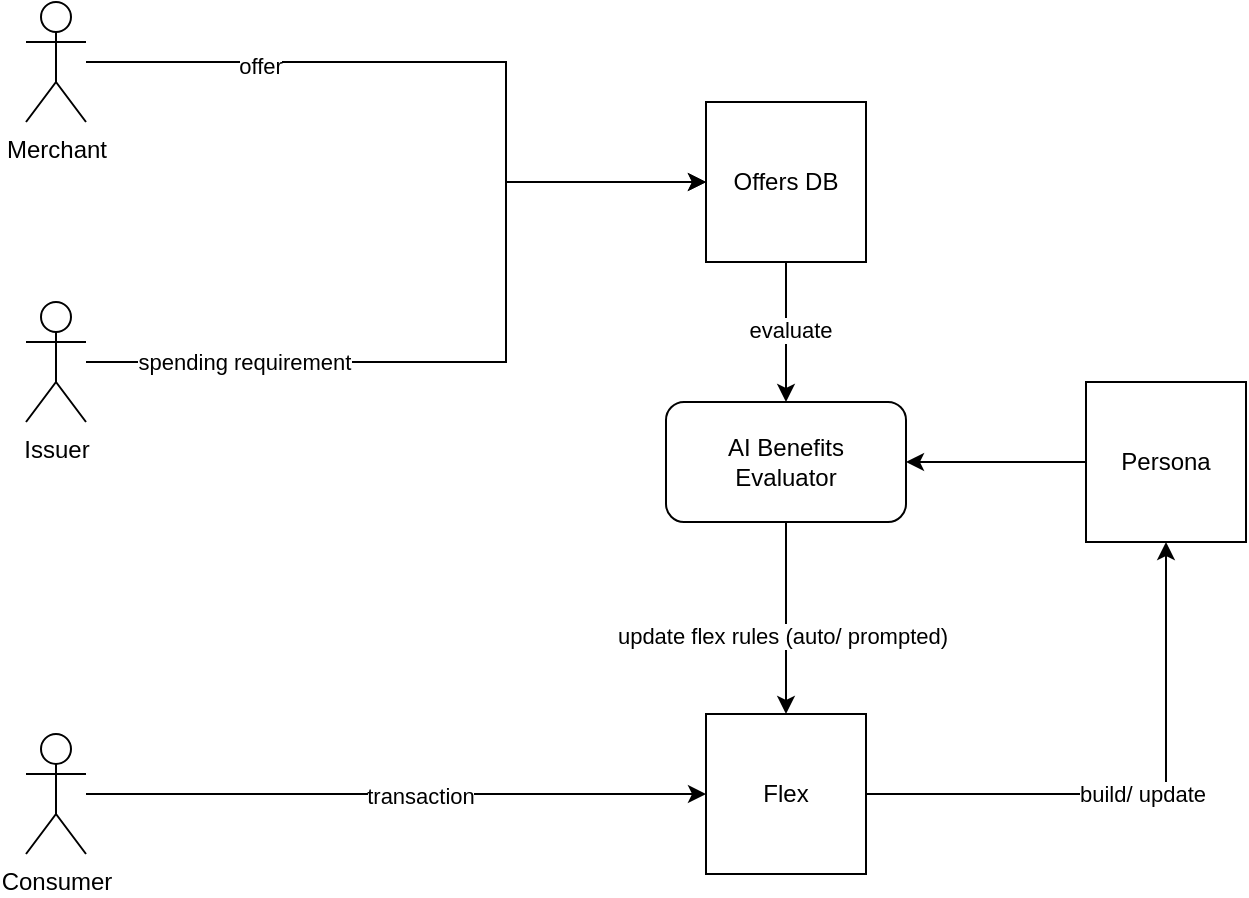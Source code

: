 <mxfile version="22.1.11" type="github">
  <diagram name="Page-1" id="Y_bxia6E-b9aS1y8KWXX">
    <mxGraphModel dx="954" dy="584" grid="1" gridSize="10" guides="1" tooltips="1" connect="1" arrows="1" fold="1" page="1" pageScale="1" pageWidth="827" pageHeight="1169" math="0" shadow="0">
      <root>
        <mxCell id="0" />
        <mxCell id="1" parent="0" />
        <mxCell id="6Z8FLBTKVO4txS5Z3-iQ-18" style="edgeStyle=orthogonalEdgeStyle;rounded=0;orthogonalLoop=1;jettySize=auto;html=1;entryX=1;entryY=0.5;entryDx=0;entryDy=0;" edge="1" parent="1" source="6Z8FLBTKVO4txS5Z3-iQ-1" target="6Z8FLBTKVO4txS5Z3-iQ-16">
          <mxGeometry relative="1" as="geometry" />
        </mxCell>
        <mxCell id="6Z8FLBTKVO4txS5Z3-iQ-1" value="Persona" style="whiteSpace=wrap;html=1;aspect=fixed;" vertex="1" parent="1">
          <mxGeometry x="570" y="290" width="80" height="80" as="geometry" />
        </mxCell>
        <mxCell id="6Z8FLBTKVO4txS5Z3-iQ-17" style="edgeStyle=orthogonalEdgeStyle;rounded=0;orthogonalLoop=1;jettySize=auto;html=1;exitX=0.5;exitY=1;exitDx=0;exitDy=0;entryX=0.5;entryY=0;entryDx=0;entryDy=0;" edge="1" parent="1" source="6Z8FLBTKVO4txS5Z3-iQ-2" target="6Z8FLBTKVO4txS5Z3-iQ-16">
          <mxGeometry relative="1" as="geometry" />
        </mxCell>
        <mxCell id="6Z8FLBTKVO4txS5Z3-iQ-28" value="evaluate" style="edgeLabel;html=1;align=center;verticalAlign=middle;resizable=0;points=[];" vertex="1" connectable="0" parent="6Z8FLBTKVO4txS5Z3-iQ-17">
          <mxGeometry x="-0.029" y="2" relative="1" as="geometry">
            <mxPoint as="offset" />
          </mxGeometry>
        </mxCell>
        <mxCell id="6Z8FLBTKVO4txS5Z3-iQ-2" value="Offers DB" style="whiteSpace=wrap;html=1;aspect=fixed;" vertex="1" parent="1">
          <mxGeometry x="380" y="150" width="80" height="80" as="geometry" />
        </mxCell>
        <mxCell id="6Z8FLBTKVO4txS5Z3-iQ-14" style="edgeStyle=orthogonalEdgeStyle;rounded=0;orthogonalLoop=1;jettySize=auto;html=1;entryX=0.5;entryY=1;entryDx=0;entryDy=0;" edge="1" parent="1" source="6Z8FLBTKVO4txS5Z3-iQ-3" target="6Z8FLBTKVO4txS5Z3-iQ-1">
          <mxGeometry relative="1" as="geometry" />
        </mxCell>
        <mxCell id="6Z8FLBTKVO4txS5Z3-iQ-15" value="build/ update" style="edgeLabel;html=1;align=center;verticalAlign=middle;resizable=0;points=[];" vertex="1" connectable="0" parent="6Z8FLBTKVO4txS5Z3-iQ-14">
          <mxGeometry relative="1" as="geometry">
            <mxPoint as="offset" />
          </mxGeometry>
        </mxCell>
        <mxCell id="6Z8FLBTKVO4txS5Z3-iQ-3" value="Flex" style="whiteSpace=wrap;html=1;aspect=fixed;" vertex="1" parent="1">
          <mxGeometry x="380" y="456" width="80" height="80" as="geometry" />
        </mxCell>
        <mxCell id="6Z8FLBTKVO4txS5Z3-iQ-11" style="edgeStyle=orthogonalEdgeStyle;rounded=0;orthogonalLoop=1;jettySize=auto;html=1;entryX=0;entryY=0.5;entryDx=0;entryDy=0;" edge="1" parent="1" source="6Z8FLBTKVO4txS5Z3-iQ-7" target="6Z8FLBTKVO4txS5Z3-iQ-2">
          <mxGeometry relative="1" as="geometry">
            <Array as="points">
              <mxPoint x="280" y="130" />
              <mxPoint x="280" y="190" />
            </Array>
          </mxGeometry>
        </mxCell>
        <mxCell id="6Z8FLBTKVO4txS5Z3-iQ-31" value="offer" style="edgeLabel;html=1;align=center;verticalAlign=middle;resizable=0;points=[];" vertex="1" connectable="0" parent="6Z8FLBTKVO4txS5Z3-iQ-11">
          <mxGeometry x="-0.53" y="-2" relative="1" as="geometry">
            <mxPoint as="offset" />
          </mxGeometry>
        </mxCell>
        <mxCell id="6Z8FLBTKVO4txS5Z3-iQ-7" value="Merchant" style="shape=umlActor;verticalLabelPosition=bottom;verticalAlign=top;html=1;outlineConnect=0;" vertex="1" parent="1">
          <mxGeometry x="40" y="100" width="30" height="60" as="geometry" />
        </mxCell>
        <mxCell id="6Z8FLBTKVO4txS5Z3-iQ-21" style="edgeStyle=orthogonalEdgeStyle;rounded=0;orthogonalLoop=1;jettySize=auto;html=1;entryX=0;entryY=0.5;entryDx=0;entryDy=0;" edge="1" parent="1" source="6Z8FLBTKVO4txS5Z3-iQ-12" target="6Z8FLBTKVO4txS5Z3-iQ-3">
          <mxGeometry relative="1" as="geometry" />
        </mxCell>
        <mxCell id="6Z8FLBTKVO4txS5Z3-iQ-25" value="transaction" style="edgeLabel;html=1;align=center;verticalAlign=middle;resizable=0;points=[];" vertex="1" connectable="0" parent="6Z8FLBTKVO4txS5Z3-iQ-21">
          <mxGeometry x="0.077" y="-1" relative="1" as="geometry">
            <mxPoint as="offset" />
          </mxGeometry>
        </mxCell>
        <mxCell id="6Z8FLBTKVO4txS5Z3-iQ-12" value="Consumer" style="shape=umlActor;verticalLabelPosition=bottom;verticalAlign=top;html=1;outlineConnect=0;" vertex="1" parent="1">
          <mxGeometry x="40" y="466" width="30" height="60" as="geometry" />
        </mxCell>
        <mxCell id="6Z8FLBTKVO4txS5Z3-iQ-20" style="edgeStyle=orthogonalEdgeStyle;rounded=0;orthogonalLoop=1;jettySize=auto;html=1;entryX=0.5;entryY=0;entryDx=0;entryDy=0;" edge="1" parent="1" source="6Z8FLBTKVO4txS5Z3-iQ-16" target="6Z8FLBTKVO4txS5Z3-iQ-3">
          <mxGeometry relative="1" as="geometry" />
        </mxCell>
        <mxCell id="6Z8FLBTKVO4txS5Z3-iQ-27" value="update flex rules (auto/ prompted)" style="edgeLabel;html=1;align=center;verticalAlign=middle;resizable=0;points=[];" vertex="1" connectable="0" parent="6Z8FLBTKVO4txS5Z3-iQ-20">
          <mxGeometry x="0.188" y="-2" relative="1" as="geometry">
            <mxPoint as="offset" />
          </mxGeometry>
        </mxCell>
        <mxCell id="6Z8FLBTKVO4txS5Z3-iQ-16" value="AI Benefits &lt;br&gt;Evaluator" style="rounded=1;whiteSpace=wrap;html=1;" vertex="1" parent="1">
          <mxGeometry x="360" y="300" width="120" height="60" as="geometry" />
        </mxCell>
        <mxCell id="6Z8FLBTKVO4txS5Z3-iQ-30" style="edgeStyle=orthogonalEdgeStyle;rounded=0;orthogonalLoop=1;jettySize=auto;html=1;entryX=0;entryY=0.5;entryDx=0;entryDy=0;" edge="1" parent="1" source="6Z8FLBTKVO4txS5Z3-iQ-29" target="6Z8FLBTKVO4txS5Z3-iQ-2">
          <mxGeometry relative="1" as="geometry">
            <Array as="points">
              <mxPoint x="280" y="280" />
              <mxPoint x="280" y="190" />
            </Array>
          </mxGeometry>
        </mxCell>
        <mxCell id="6Z8FLBTKVO4txS5Z3-iQ-32" value="spending requirement" style="edgeLabel;html=1;align=center;verticalAlign=middle;resizable=0;points=[];" vertex="1" connectable="0" parent="6Z8FLBTKVO4txS5Z3-iQ-30">
          <mxGeometry x="-0.605" relative="1" as="geometry">
            <mxPoint as="offset" />
          </mxGeometry>
        </mxCell>
        <mxCell id="6Z8FLBTKVO4txS5Z3-iQ-29" value="Issuer" style="shape=umlActor;verticalLabelPosition=bottom;verticalAlign=top;html=1;outlineConnect=0;" vertex="1" parent="1">
          <mxGeometry x="40" y="250" width="30" height="60" as="geometry" />
        </mxCell>
      </root>
    </mxGraphModel>
  </diagram>
</mxfile>

